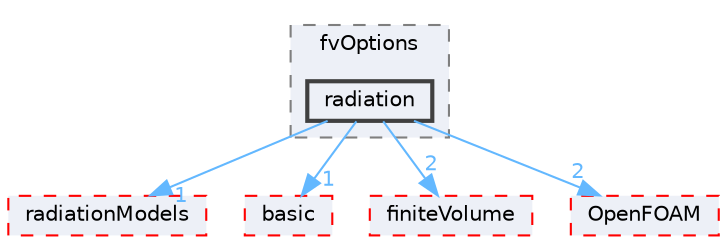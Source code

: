 digraph "src/thermophysicalModels/radiation/fvOptions/radiation"
{
 // LATEX_PDF_SIZE
  bgcolor="transparent";
  edge [fontname=Helvetica,fontsize=10,labelfontname=Helvetica,labelfontsize=10];
  node [fontname=Helvetica,fontsize=10,shape=box,height=0.2,width=0.4];
  compound=true
  subgraph clusterdir_f00adc80fc37f2056880ee24b13d5397 {
    graph [ bgcolor="#edf0f7", pencolor="grey50", label="fvOptions", fontname=Helvetica,fontsize=10 style="filled,dashed", URL="dir_f00adc80fc37f2056880ee24b13d5397.html",tooltip=""]
  dir_b4efe5c16ddb6b59c7711be2fff5023e [label="radiation", fillcolor="#edf0f7", color="grey25", style="filled,bold", URL="dir_b4efe5c16ddb6b59c7711be2fff5023e.html",tooltip=""];
  }
  dir_23cbc874b5ea49089939faa93b6f03ce [label="radiationModels", fillcolor="#edf0f7", color="red", style="filled,dashed", URL="dir_23cbc874b5ea49089939faa93b6f03ce.html",tooltip=""];
  dir_38cb9973e0eaf6834e10b18bff965c4b [label="basic", fillcolor="#edf0f7", color="red", style="filled,dashed", URL="dir_38cb9973e0eaf6834e10b18bff965c4b.html",tooltip=""];
  dir_9bd15774b555cf7259a6fa18f99fe99b [label="finiteVolume", fillcolor="#edf0f7", color="red", style="filled,dashed", URL="dir_9bd15774b555cf7259a6fa18f99fe99b.html",tooltip=""];
  dir_c5473ff19b20e6ec4dfe5c310b3778a8 [label="OpenFOAM", fillcolor="#edf0f7", color="red", style="filled,dashed", URL="dir_c5473ff19b20e6ec4dfe5c310b3778a8.html",tooltip=""];
  dir_b4efe5c16ddb6b59c7711be2fff5023e->dir_23cbc874b5ea49089939faa93b6f03ce [headlabel="1", labeldistance=1.5 headhref="dir_003172_003174.html" href="dir_003172_003174.html" color="steelblue1" fontcolor="steelblue1"];
  dir_b4efe5c16ddb6b59c7711be2fff5023e->dir_38cb9973e0eaf6834e10b18bff965c4b [headlabel="1", labeldistance=1.5 headhref="dir_003172_000219.html" href="dir_003172_000219.html" color="steelblue1" fontcolor="steelblue1"];
  dir_b4efe5c16ddb6b59c7711be2fff5023e->dir_9bd15774b555cf7259a6fa18f99fe99b [headlabel="2", labeldistance=1.5 headhref="dir_003172_001387.html" href="dir_003172_001387.html" color="steelblue1" fontcolor="steelblue1"];
  dir_b4efe5c16ddb6b59c7711be2fff5023e->dir_c5473ff19b20e6ec4dfe5c310b3778a8 [headlabel="2", labeldistance=1.5 headhref="dir_003172_002695.html" href="dir_003172_002695.html" color="steelblue1" fontcolor="steelblue1"];
}
